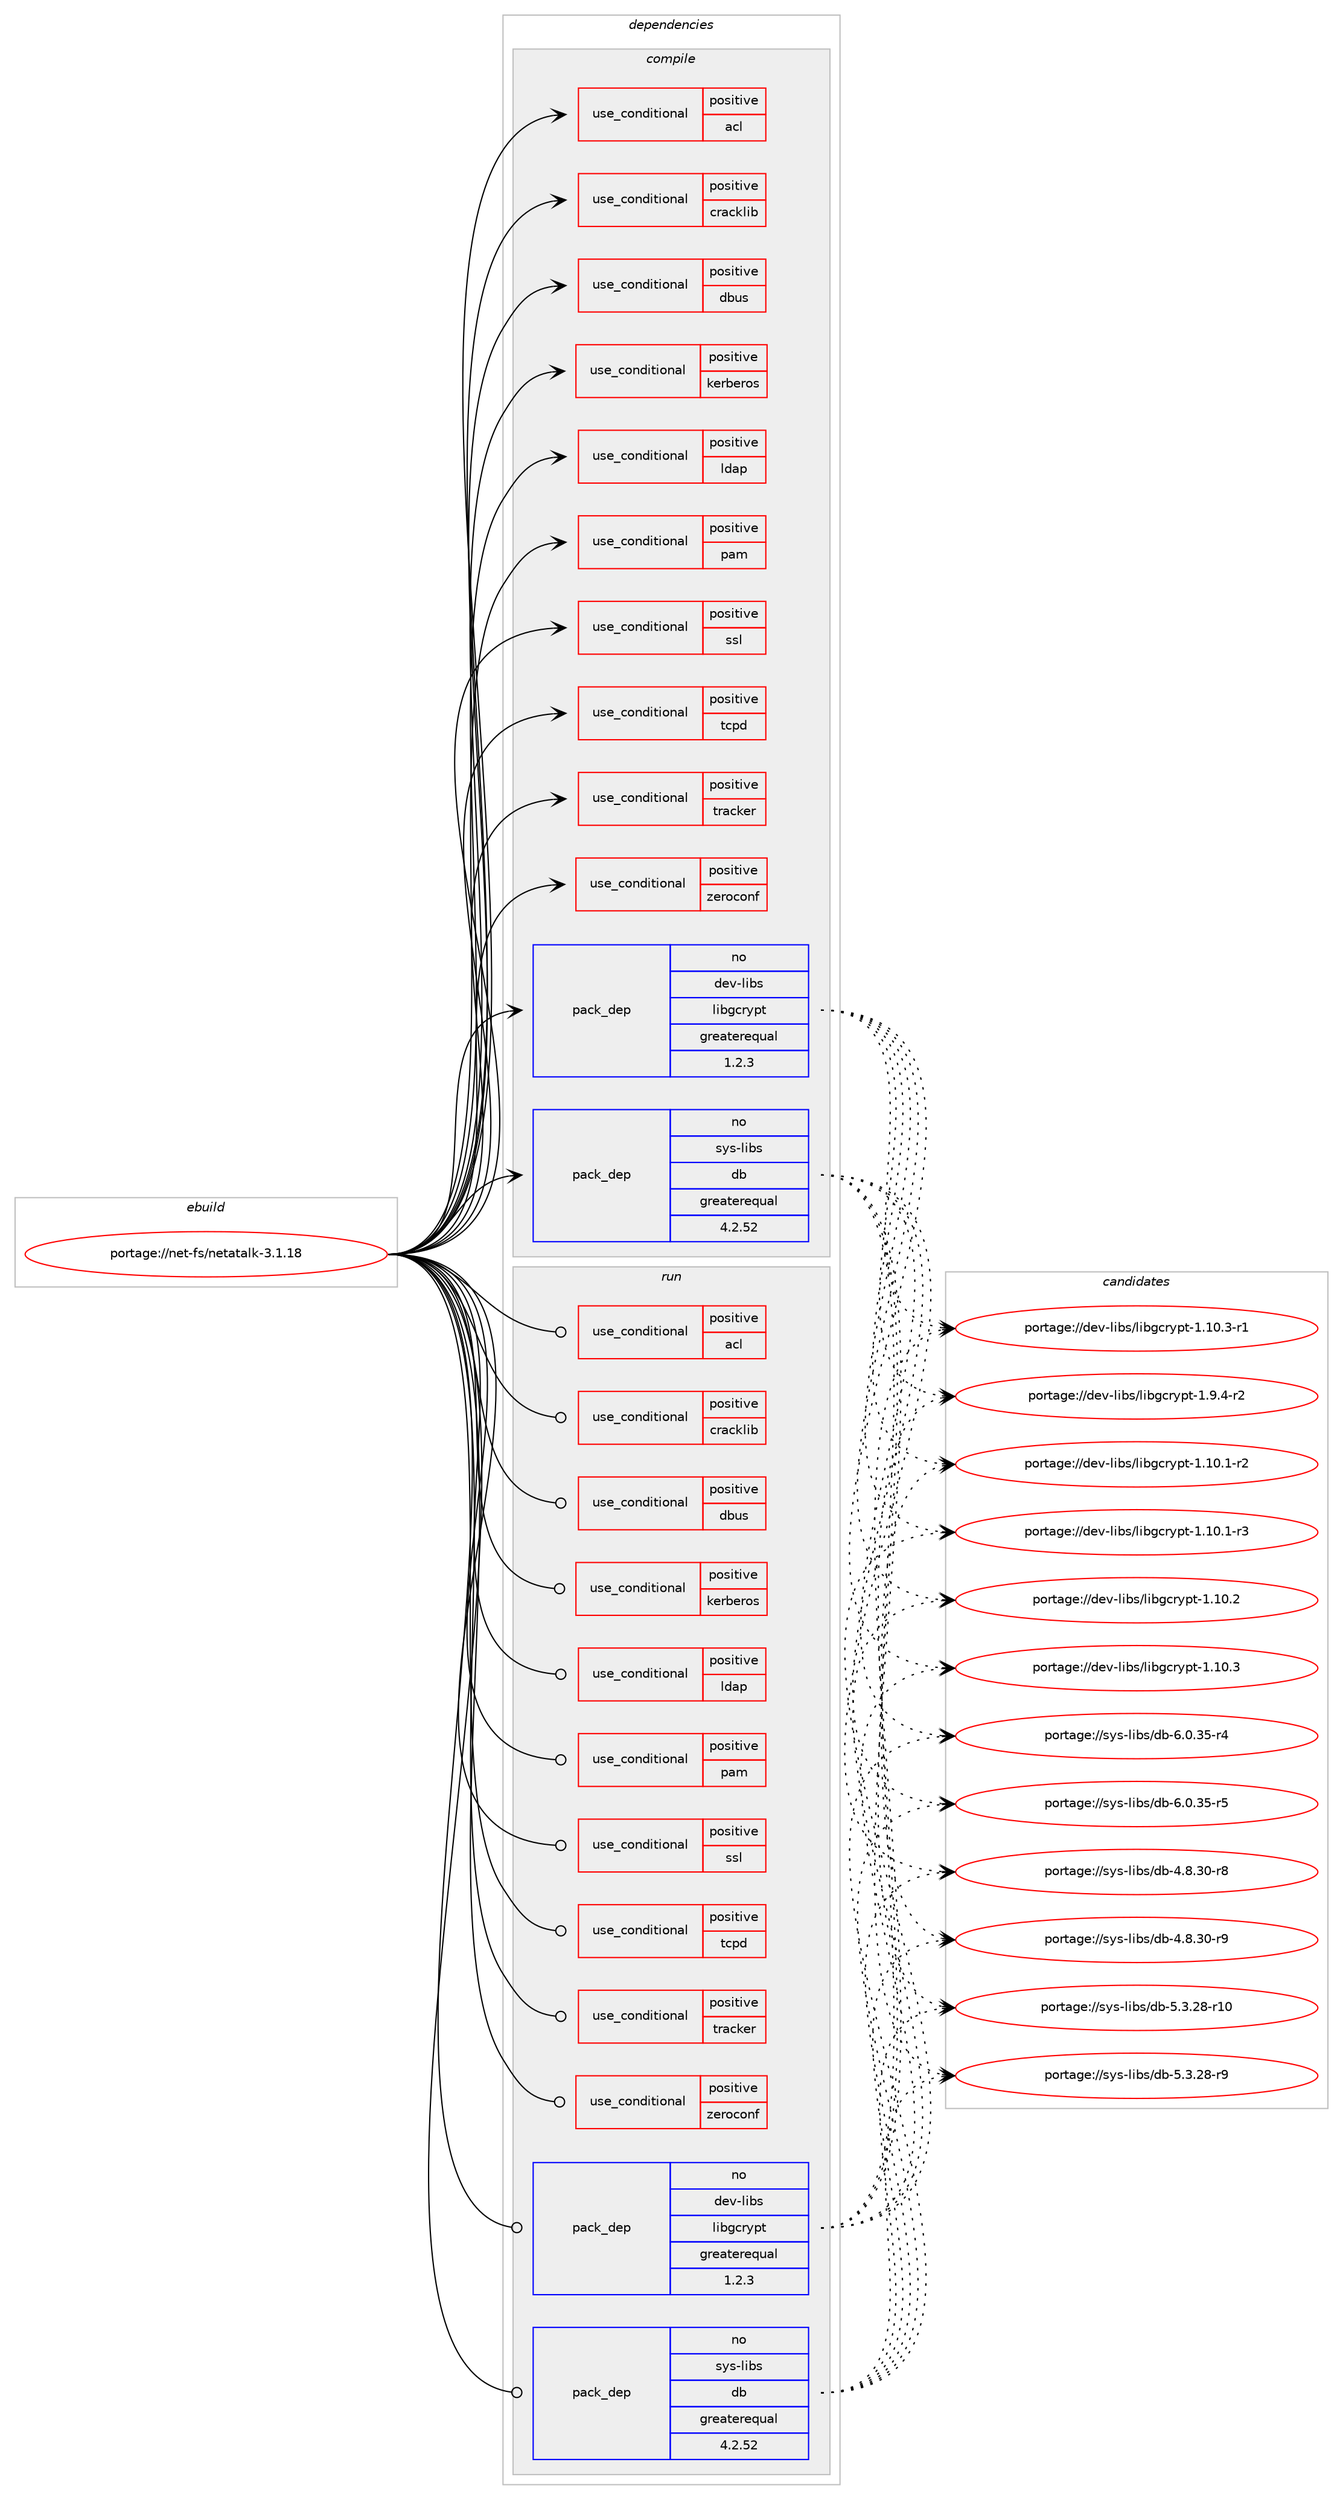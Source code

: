 digraph prolog {

# *************
# Graph options
# *************

newrank=true;
concentrate=true;
compound=true;
graph [rankdir=LR,fontname=Helvetica,fontsize=10,ranksep=1.5];#, ranksep=2.5, nodesep=0.2];
edge  [arrowhead=vee];
node  [fontname=Helvetica,fontsize=10];

# **********
# The ebuild
# **********

subgraph cluster_leftcol {
color=gray;
rank=same;
label=<<i>ebuild</i>>;
id [label="portage://net-fs/netatalk-3.1.18", color=red, width=4, href="../net-fs/netatalk-3.1.18.svg"];
}

# ****************
# The dependencies
# ****************

subgraph cluster_midcol {
color=gray;
label=<<i>dependencies</i>>;
subgraph cluster_compile {
fillcolor="#eeeeee";
style=filled;
label=<<i>compile</i>>;
subgraph cond1858 {
dependency2317 [label=<<TABLE BORDER="0" CELLBORDER="1" CELLSPACING="0" CELLPADDING="4"><TR><TD ROWSPAN="3" CELLPADDING="10">use_conditional</TD></TR><TR><TD>positive</TD></TR><TR><TD>acl</TD></TR></TABLE>>, shape=none, color=red];
# *** BEGIN UNKNOWN DEPENDENCY TYPE (TODO) ***
# dependency2317 -> package_dependency(portage://net-fs/netatalk-3.1.18,install,no,sys-apps,attr,none,[,,],[],[])
# *** END UNKNOWN DEPENDENCY TYPE (TODO) ***

# *** BEGIN UNKNOWN DEPENDENCY TYPE (TODO) ***
# dependency2317 -> package_dependency(portage://net-fs/netatalk-3.1.18,install,no,sys-apps,acl,none,[,,],[],[])
# *** END UNKNOWN DEPENDENCY TYPE (TODO) ***

}
id:e -> dependency2317:w [weight=20,style="solid",arrowhead="vee"];
subgraph cond1859 {
dependency2318 [label=<<TABLE BORDER="0" CELLBORDER="1" CELLSPACING="0" CELLPADDING="4"><TR><TD ROWSPAN="3" CELLPADDING="10">use_conditional</TD></TR><TR><TD>positive</TD></TR><TR><TD>cracklib</TD></TR></TABLE>>, shape=none, color=red];
# *** BEGIN UNKNOWN DEPENDENCY TYPE (TODO) ***
# dependency2318 -> package_dependency(portage://net-fs/netatalk-3.1.18,install,no,sys-libs,cracklib,none,[,,],[],[])
# *** END UNKNOWN DEPENDENCY TYPE (TODO) ***

}
id:e -> dependency2318:w [weight=20,style="solid",arrowhead="vee"];
subgraph cond1860 {
dependency2319 [label=<<TABLE BORDER="0" CELLBORDER="1" CELLSPACING="0" CELLPADDING="4"><TR><TD ROWSPAN="3" CELLPADDING="10">use_conditional</TD></TR><TR><TD>positive</TD></TR><TR><TD>dbus</TD></TR></TABLE>>, shape=none, color=red];
# *** BEGIN UNKNOWN DEPENDENCY TYPE (TODO) ***
# dependency2319 -> package_dependency(portage://net-fs/netatalk-3.1.18,install,no,sys-apps,dbus,none,[,,],[],[])
# *** END UNKNOWN DEPENDENCY TYPE (TODO) ***

# *** BEGIN UNKNOWN DEPENDENCY TYPE (TODO) ***
# dependency2319 -> package_dependency(portage://net-fs/netatalk-3.1.18,install,no,dev-libs,dbus-glib,none,[,,],[],[])
# *** END UNKNOWN DEPENDENCY TYPE (TODO) ***

}
id:e -> dependency2319:w [weight=20,style="solid",arrowhead="vee"];
subgraph cond1861 {
dependency2320 [label=<<TABLE BORDER="0" CELLBORDER="1" CELLSPACING="0" CELLPADDING="4"><TR><TD ROWSPAN="3" CELLPADDING="10">use_conditional</TD></TR><TR><TD>positive</TD></TR><TR><TD>kerberos</TD></TR></TABLE>>, shape=none, color=red];
# *** BEGIN UNKNOWN DEPENDENCY TYPE (TODO) ***
# dependency2320 -> package_dependency(portage://net-fs/netatalk-3.1.18,install,no,virtual,krb5,none,[,,],[],[])
# *** END UNKNOWN DEPENDENCY TYPE (TODO) ***

}
id:e -> dependency2320:w [weight=20,style="solid",arrowhead="vee"];
subgraph cond1862 {
dependency2321 [label=<<TABLE BORDER="0" CELLBORDER="1" CELLSPACING="0" CELLPADDING="4"><TR><TD ROWSPAN="3" CELLPADDING="10">use_conditional</TD></TR><TR><TD>positive</TD></TR><TR><TD>ldap</TD></TR></TABLE>>, shape=none, color=red];
# *** BEGIN UNKNOWN DEPENDENCY TYPE (TODO) ***
# dependency2321 -> package_dependency(portage://net-fs/netatalk-3.1.18,install,no,net-nds,openldap,none,[,,],any_same_slot,[])
# *** END UNKNOWN DEPENDENCY TYPE (TODO) ***

}
id:e -> dependency2321:w [weight=20,style="solid",arrowhead="vee"];
subgraph cond1863 {
dependency2322 [label=<<TABLE BORDER="0" CELLBORDER="1" CELLSPACING="0" CELLPADDING="4"><TR><TD ROWSPAN="3" CELLPADDING="10">use_conditional</TD></TR><TR><TD>positive</TD></TR><TR><TD>pam</TD></TR></TABLE>>, shape=none, color=red];
# *** BEGIN UNKNOWN DEPENDENCY TYPE (TODO) ***
# dependency2322 -> package_dependency(portage://net-fs/netatalk-3.1.18,install,no,sys-libs,pam,none,[,,],[],[])
# *** END UNKNOWN DEPENDENCY TYPE (TODO) ***

}
id:e -> dependency2322:w [weight=20,style="solid",arrowhead="vee"];
subgraph cond1864 {
dependency2323 [label=<<TABLE BORDER="0" CELLBORDER="1" CELLSPACING="0" CELLPADDING="4"><TR><TD ROWSPAN="3" CELLPADDING="10">use_conditional</TD></TR><TR><TD>positive</TD></TR><TR><TD>ssl</TD></TR></TABLE>>, shape=none, color=red];
# *** BEGIN UNKNOWN DEPENDENCY TYPE (TODO) ***
# dependency2323 -> package_dependency(portage://net-fs/netatalk-3.1.18,install,no,dev-libs,openssl,none,[,,],[slot(0),equal],[])
# *** END UNKNOWN DEPENDENCY TYPE (TODO) ***

}
id:e -> dependency2323:w [weight=20,style="solid",arrowhead="vee"];
subgraph cond1865 {
dependency2324 [label=<<TABLE BORDER="0" CELLBORDER="1" CELLSPACING="0" CELLPADDING="4"><TR><TD ROWSPAN="3" CELLPADDING="10">use_conditional</TD></TR><TR><TD>positive</TD></TR><TR><TD>tcpd</TD></TR></TABLE>>, shape=none, color=red];
# *** BEGIN UNKNOWN DEPENDENCY TYPE (TODO) ***
# dependency2324 -> package_dependency(portage://net-fs/netatalk-3.1.18,install,no,sys-apps,tcp-wrappers,none,[,,],[],[])
# *** END UNKNOWN DEPENDENCY TYPE (TODO) ***

}
id:e -> dependency2324:w [weight=20,style="solid",arrowhead="vee"];
subgraph cond1866 {
dependency2325 [label=<<TABLE BORDER="0" CELLBORDER="1" CELLSPACING="0" CELLPADDING="4"><TR><TD ROWSPAN="3" CELLPADDING="10">use_conditional</TD></TR><TR><TD>positive</TD></TR><TR><TD>tracker</TD></TR></TABLE>>, shape=none, color=red];
# *** BEGIN UNKNOWN DEPENDENCY TYPE (TODO) ***
# dependency2325 -> package_dependency(portage://net-fs/netatalk-3.1.18,install,no,app-misc,tracker,none,[,,],[slot(3),equal],[])
# *** END UNKNOWN DEPENDENCY TYPE (TODO) ***

}
id:e -> dependency2325:w [weight=20,style="solid",arrowhead="vee"];
subgraph cond1867 {
dependency2326 [label=<<TABLE BORDER="0" CELLBORDER="1" CELLSPACING="0" CELLPADDING="4"><TR><TD ROWSPAN="3" CELLPADDING="10">use_conditional</TD></TR><TR><TD>positive</TD></TR><TR><TD>zeroconf</TD></TR></TABLE>>, shape=none, color=red];
# *** BEGIN UNKNOWN DEPENDENCY TYPE (TODO) ***
# dependency2326 -> package_dependency(portage://net-fs/netatalk-3.1.18,install,no,net-dns,avahi,none,[,,],[],[use(enable(dbus),none)])
# *** END UNKNOWN DEPENDENCY TYPE (TODO) ***

}
id:e -> dependency2326:w [weight=20,style="solid",arrowhead="vee"];
# *** BEGIN UNKNOWN DEPENDENCY TYPE (TODO) ***
# id -> package_dependency(portage://net-fs/netatalk-3.1.18,install,no,dev-libs,libevent,none,[,,],any_same_slot,[])
# *** END UNKNOWN DEPENDENCY TYPE (TODO) ***

subgraph pack436 {
dependency2327 [label=<<TABLE BORDER="0" CELLBORDER="1" CELLSPACING="0" CELLPADDING="4" WIDTH="220"><TR><TD ROWSPAN="6" CELLPADDING="30">pack_dep</TD></TR><TR><TD WIDTH="110">no</TD></TR><TR><TD>dev-libs</TD></TR><TR><TD>libgcrypt</TD></TR><TR><TD>greaterequal</TD></TR><TR><TD>1.2.3</TD></TR></TABLE>>, shape=none, color=blue];
}
id:e -> dependency2327:w [weight=20,style="solid",arrowhead="vee"];
# *** BEGIN UNKNOWN DEPENDENCY TYPE (TODO) ***
# id -> package_dependency(portage://net-fs/netatalk-3.1.18,install,no,sys-apps,coreutils,none,[,,],[],[])
# *** END UNKNOWN DEPENDENCY TYPE (TODO) ***

subgraph pack437 {
dependency2328 [label=<<TABLE BORDER="0" CELLBORDER="1" CELLSPACING="0" CELLPADDING="4" WIDTH="220"><TR><TD ROWSPAN="6" CELLPADDING="30">pack_dep</TD></TR><TR><TD WIDTH="110">no</TD></TR><TR><TD>sys-libs</TD></TR><TR><TD>db</TD></TR><TR><TD>greaterequal</TD></TR><TR><TD>4.2.52</TD></TR></TABLE>>, shape=none, color=blue];
}
id:e -> dependency2328:w [weight=20,style="solid",arrowhead="vee"];
# *** BEGIN UNKNOWN DEPENDENCY TYPE (TODO) ***
# id -> package_dependency(portage://net-fs/netatalk-3.1.18,install,no,sys-libs,tdb,none,[,,],[],[])
# *** END UNKNOWN DEPENDENCY TYPE (TODO) ***

# *** BEGIN UNKNOWN DEPENDENCY TYPE (TODO) ***
# id -> package_dependency(portage://net-fs/netatalk-3.1.18,install,no,virtual,libcrypt,none,[,,],any_same_slot,[])
# *** END UNKNOWN DEPENDENCY TYPE (TODO) ***

# *** BEGIN UNKNOWN DEPENDENCY TYPE (TODO) ***
# id -> package_dependency(portage://net-fs/netatalk-3.1.18,install,weak,app-editors,yudit,none,[,,],[],[])
# *** END UNKNOWN DEPENDENCY TYPE (TODO) ***

}
subgraph cluster_compileandrun {
fillcolor="#eeeeee";
style=filled;
label=<<i>compile and run</i>>;
}
subgraph cluster_run {
fillcolor="#eeeeee";
style=filled;
label=<<i>run</i>>;
subgraph cond1868 {
dependency2329 [label=<<TABLE BORDER="0" CELLBORDER="1" CELLSPACING="0" CELLPADDING="4"><TR><TD ROWSPAN="3" CELLPADDING="10">use_conditional</TD></TR><TR><TD>positive</TD></TR><TR><TD>acl</TD></TR></TABLE>>, shape=none, color=red];
# *** BEGIN UNKNOWN DEPENDENCY TYPE (TODO) ***
# dependency2329 -> package_dependency(portage://net-fs/netatalk-3.1.18,run,no,sys-apps,attr,none,[,,],[],[])
# *** END UNKNOWN DEPENDENCY TYPE (TODO) ***

# *** BEGIN UNKNOWN DEPENDENCY TYPE (TODO) ***
# dependency2329 -> package_dependency(portage://net-fs/netatalk-3.1.18,run,no,sys-apps,acl,none,[,,],[],[])
# *** END UNKNOWN DEPENDENCY TYPE (TODO) ***

}
id:e -> dependency2329:w [weight=20,style="solid",arrowhead="odot"];
subgraph cond1869 {
dependency2330 [label=<<TABLE BORDER="0" CELLBORDER="1" CELLSPACING="0" CELLPADDING="4"><TR><TD ROWSPAN="3" CELLPADDING="10">use_conditional</TD></TR><TR><TD>positive</TD></TR><TR><TD>cracklib</TD></TR></TABLE>>, shape=none, color=red];
# *** BEGIN UNKNOWN DEPENDENCY TYPE (TODO) ***
# dependency2330 -> package_dependency(portage://net-fs/netatalk-3.1.18,run,no,sys-libs,cracklib,none,[,,],[],[])
# *** END UNKNOWN DEPENDENCY TYPE (TODO) ***

}
id:e -> dependency2330:w [weight=20,style="solid",arrowhead="odot"];
subgraph cond1870 {
dependency2331 [label=<<TABLE BORDER="0" CELLBORDER="1" CELLSPACING="0" CELLPADDING="4"><TR><TD ROWSPAN="3" CELLPADDING="10">use_conditional</TD></TR><TR><TD>positive</TD></TR><TR><TD>dbus</TD></TR></TABLE>>, shape=none, color=red];
# *** BEGIN UNKNOWN DEPENDENCY TYPE (TODO) ***
# dependency2331 -> package_dependency(portage://net-fs/netatalk-3.1.18,run,no,sys-apps,dbus,none,[,,],[],[])
# *** END UNKNOWN DEPENDENCY TYPE (TODO) ***

# *** BEGIN UNKNOWN DEPENDENCY TYPE (TODO) ***
# dependency2331 -> package_dependency(portage://net-fs/netatalk-3.1.18,run,no,dev-libs,dbus-glib,none,[,,],[],[])
# *** END UNKNOWN DEPENDENCY TYPE (TODO) ***

}
id:e -> dependency2331:w [weight=20,style="solid",arrowhead="odot"];
subgraph cond1871 {
dependency2332 [label=<<TABLE BORDER="0" CELLBORDER="1" CELLSPACING="0" CELLPADDING="4"><TR><TD ROWSPAN="3" CELLPADDING="10">use_conditional</TD></TR><TR><TD>positive</TD></TR><TR><TD>kerberos</TD></TR></TABLE>>, shape=none, color=red];
# *** BEGIN UNKNOWN DEPENDENCY TYPE (TODO) ***
# dependency2332 -> package_dependency(portage://net-fs/netatalk-3.1.18,run,no,virtual,krb5,none,[,,],[],[])
# *** END UNKNOWN DEPENDENCY TYPE (TODO) ***

}
id:e -> dependency2332:w [weight=20,style="solid",arrowhead="odot"];
subgraph cond1872 {
dependency2333 [label=<<TABLE BORDER="0" CELLBORDER="1" CELLSPACING="0" CELLPADDING="4"><TR><TD ROWSPAN="3" CELLPADDING="10">use_conditional</TD></TR><TR><TD>positive</TD></TR><TR><TD>ldap</TD></TR></TABLE>>, shape=none, color=red];
# *** BEGIN UNKNOWN DEPENDENCY TYPE (TODO) ***
# dependency2333 -> package_dependency(portage://net-fs/netatalk-3.1.18,run,no,net-nds,openldap,none,[,,],any_same_slot,[])
# *** END UNKNOWN DEPENDENCY TYPE (TODO) ***

}
id:e -> dependency2333:w [weight=20,style="solid",arrowhead="odot"];
subgraph cond1873 {
dependency2334 [label=<<TABLE BORDER="0" CELLBORDER="1" CELLSPACING="0" CELLPADDING="4"><TR><TD ROWSPAN="3" CELLPADDING="10">use_conditional</TD></TR><TR><TD>positive</TD></TR><TR><TD>pam</TD></TR></TABLE>>, shape=none, color=red];
# *** BEGIN UNKNOWN DEPENDENCY TYPE (TODO) ***
# dependency2334 -> package_dependency(portage://net-fs/netatalk-3.1.18,run,no,sys-libs,pam,none,[,,],[],[])
# *** END UNKNOWN DEPENDENCY TYPE (TODO) ***

}
id:e -> dependency2334:w [weight=20,style="solid",arrowhead="odot"];
subgraph cond1874 {
dependency2335 [label=<<TABLE BORDER="0" CELLBORDER="1" CELLSPACING="0" CELLPADDING="4"><TR><TD ROWSPAN="3" CELLPADDING="10">use_conditional</TD></TR><TR><TD>positive</TD></TR><TR><TD>ssl</TD></TR></TABLE>>, shape=none, color=red];
# *** BEGIN UNKNOWN DEPENDENCY TYPE (TODO) ***
# dependency2335 -> package_dependency(portage://net-fs/netatalk-3.1.18,run,no,dev-libs,openssl,none,[,,],[slot(0),equal],[])
# *** END UNKNOWN DEPENDENCY TYPE (TODO) ***

}
id:e -> dependency2335:w [weight=20,style="solid",arrowhead="odot"];
subgraph cond1875 {
dependency2336 [label=<<TABLE BORDER="0" CELLBORDER="1" CELLSPACING="0" CELLPADDING="4"><TR><TD ROWSPAN="3" CELLPADDING="10">use_conditional</TD></TR><TR><TD>positive</TD></TR><TR><TD>tcpd</TD></TR></TABLE>>, shape=none, color=red];
# *** BEGIN UNKNOWN DEPENDENCY TYPE (TODO) ***
# dependency2336 -> package_dependency(portage://net-fs/netatalk-3.1.18,run,no,sys-apps,tcp-wrappers,none,[,,],[],[])
# *** END UNKNOWN DEPENDENCY TYPE (TODO) ***

}
id:e -> dependency2336:w [weight=20,style="solid",arrowhead="odot"];
subgraph cond1876 {
dependency2337 [label=<<TABLE BORDER="0" CELLBORDER="1" CELLSPACING="0" CELLPADDING="4"><TR><TD ROWSPAN="3" CELLPADDING="10">use_conditional</TD></TR><TR><TD>positive</TD></TR><TR><TD>tracker</TD></TR></TABLE>>, shape=none, color=red];
# *** BEGIN UNKNOWN DEPENDENCY TYPE (TODO) ***
# dependency2337 -> package_dependency(portage://net-fs/netatalk-3.1.18,run,no,app-misc,tracker,none,[,,],[slot(3),equal],[])
# *** END UNKNOWN DEPENDENCY TYPE (TODO) ***

}
id:e -> dependency2337:w [weight=20,style="solid",arrowhead="odot"];
subgraph cond1877 {
dependency2338 [label=<<TABLE BORDER="0" CELLBORDER="1" CELLSPACING="0" CELLPADDING="4"><TR><TD ROWSPAN="3" CELLPADDING="10">use_conditional</TD></TR><TR><TD>positive</TD></TR><TR><TD>zeroconf</TD></TR></TABLE>>, shape=none, color=red];
# *** BEGIN UNKNOWN DEPENDENCY TYPE (TODO) ***
# dependency2338 -> package_dependency(portage://net-fs/netatalk-3.1.18,run,no,net-dns,avahi,none,[,,],[],[use(enable(dbus),none)])
# *** END UNKNOWN DEPENDENCY TYPE (TODO) ***

}
id:e -> dependency2338:w [weight=20,style="solid",arrowhead="odot"];
# *** BEGIN UNKNOWN DEPENDENCY TYPE (TODO) ***
# id -> package_dependency(portage://net-fs/netatalk-3.1.18,run,no,dev-libs,libevent,none,[,,],any_same_slot,[])
# *** END UNKNOWN DEPENDENCY TYPE (TODO) ***

subgraph pack438 {
dependency2339 [label=<<TABLE BORDER="0" CELLBORDER="1" CELLSPACING="0" CELLPADDING="4" WIDTH="220"><TR><TD ROWSPAN="6" CELLPADDING="30">pack_dep</TD></TR><TR><TD WIDTH="110">no</TD></TR><TR><TD>dev-libs</TD></TR><TR><TD>libgcrypt</TD></TR><TR><TD>greaterequal</TD></TR><TR><TD>1.2.3</TD></TR></TABLE>>, shape=none, color=blue];
}
id:e -> dependency2339:w [weight=20,style="solid",arrowhead="odot"];
# *** BEGIN UNKNOWN DEPENDENCY TYPE (TODO) ***
# id -> package_dependency(portage://net-fs/netatalk-3.1.18,run,no,sys-apps,coreutils,none,[,,],[],[])
# *** END UNKNOWN DEPENDENCY TYPE (TODO) ***

subgraph pack439 {
dependency2340 [label=<<TABLE BORDER="0" CELLBORDER="1" CELLSPACING="0" CELLPADDING="4" WIDTH="220"><TR><TD ROWSPAN="6" CELLPADDING="30">pack_dep</TD></TR><TR><TD WIDTH="110">no</TD></TR><TR><TD>sys-libs</TD></TR><TR><TD>db</TD></TR><TR><TD>greaterequal</TD></TR><TR><TD>4.2.52</TD></TR></TABLE>>, shape=none, color=blue];
}
id:e -> dependency2340:w [weight=20,style="solid",arrowhead="odot"];
# *** BEGIN UNKNOWN DEPENDENCY TYPE (TODO) ***
# id -> package_dependency(portage://net-fs/netatalk-3.1.18,run,no,sys-libs,tdb,none,[,,],[],[])
# *** END UNKNOWN DEPENDENCY TYPE (TODO) ***

# *** BEGIN UNKNOWN DEPENDENCY TYPE (TODO) ***
# id -> package_dependency(portage://net-fs/netatalk-3.1.18,run,no,virtual,libcrypt,none,[,,],any_same_slot,[])
# *** END UNKNOWN DEPENDENCY TYPE (TODO) ***

# *** BEGIN UNKNOWN DEPENDENCY TYPE (TODO) ***
# id -> package_dependency(portage://net-fs/netatalk-3.1.18,run,weak,app-editors,yudit,none,[,,],[],[])
# *** END UNKNOWN DEPENDENCY TYPE (TODO) ***

}
}

# **************
# The candidates
# **************

subgraph cluster_choices {
rank=same;
color=gray;
label=<<i>candidates</i>>;

subgraph choice436 {
color=black;
nodesep=1;
choice1001011184510810598115471081059810399114121112116454946494846494511450 [label="portage://dev-libs/libgcrypt-1.10.1-r2", color=red, width=4,href="../dev-libs/libgcrypt-1.10.1-r2.svg"];
choice1001011184510810598115471081059810399114121112116454946494846494511451 [label="portage://dev-libs/libgcrypt-1.10.1-r3", color=red, width=4,href="../dev-libs/libgcrypt-1.10.1-r3.svg"];
choice100101118451081059811547108105981039911412111211645494649484650 [label="portage://dev-libs/libgcrypt-1.10.2", color=red, width=4,href="../dev-libs/libgcrypt-1.10.2.svg"];
choice100101118451081059811547108105981039911412111211645494649484651 [label="portage://dev-libs/libgcrypt-1.10.3", color=red, width=4,href="../dev-libs/libgcrypt-1.10.3.svg"];
choice1001011184510810598115471081059810399114121112116454946494846514511449 [label="portage://dev-libs/libgcrypt-1.10.3-r1", color=red, width=4,href="../dev-libs/libgcrypt-1.10.3-r1.svg"];
choice10010111845108105981154710810598103991141211121164549465746524511450 [label="portage://dev-libs/libgcrypt-1.9.4-r2", color=red, width=4,href="../dev-libs/libgcrypt-1.9.4-r2.svg"];
dependency2327:e -> choice1001011184510810598115471081059810399114121112116454946494846494511450:w [style=dotted,weight="100"];
dependency2327:e -> choice1001011184510810598115471081059810399114121112116454946494846494511451:w [style=dotted,weight="100"];
dependency2327:e -> choice100101118451081059811547108105981039911412111211645494649484650:w [style=dotted,weight="100"];
dependency2327:e -> choice100101118451081059811547108105981039911412111211645494649484651:w [style=dotted,weight="100"];
dependency2327:e -> choice1001011184510810598115471081059810399114121112116454946494846514511449:w [style=dotted,weight="100"];
dependency2327:e -> choice10010111845108105981154710810598103991141211121164549465746524511450:w [style=dotted,weight="100"];
}
subgraph choice437 {
color=black;
nodesep=1;
choice11512111545108105981154710098455246564651484511456 [label="portage://sys-libs/db-4.8.30-r8", color=red, width=4,href="../sys-libs/db-4.8.30-r8.svg"];
choice11512111545108105981154710098455246564651484511457 [label="portage://sys-libs/db-4.8.30-r9", color=red, width=4,href="../sys-libs/db-4.8.30-r9.svg"];
choice1151211154510810598115471009845534651465056451144948 [label="portage://sys-libs/db-5.3.28-r10", color=red, width=4,href="../sys-libs/db-5.3.28-r10.svg"];
choice11512111545108105981154710098455346514650564511457 [label="portage://sys-libs/db-5.3.28-r9", color=red, width=4,href="../sys-libs/db-5.3.28-r9.svg"];
choice11512111545108105981154710098455446484651534511452 [label="portage://sys-libs/db-6.0.35-r4", color=red, width=4,href="../sys-libs/db-6.0.35-r4.svg"];
choice11512111545108105981154710098455446484651534511453 [label="portage://sys-libs/db-6.0.35-r5", color=red, width=4,href="../sys-libs/db-6.0.35-r5.svg"];
dependency2328:e -> choice11512111545108105981154710098455246564651484511456:w [style=dotted,weight="100"];
dependency2328:e -> choice11512111545108105981154710098455246564651484511457:w [style=dotted,weight="100"];
dependency2328:e -> choice1151211154510810598115471009845534651465056451144948:w [style=dotted,weight="100"];
dependency2328:e -> choice11512111545108105981154710098455346514650564511457:w [style=dotted,weight="100"];
dependency2328:e -> choice11512111545108105981154710098455446484651534511452:w [style=dotted,weight="100"];
dependency2328:e -> choice11512111545108105981154710098455446484651534511453:w [style=dotted,weight="100"];
}
subgraph choice438 {
color=black;
nodesep=1;
choice1001011184510810598115471081059810399114121112116454946494846494511450 [label="portage://dev-libs/libgcrypt-1.10.1-r2", color=red, width=4,href="../dev-libs/libgcrypt-1.10.1-r2.svg"];
choice1001011184510810598115471081059810399114121112116454946494846494511451 [label="portage://dev-libs/libgcrypt-1.10.1-r3", color=red, width=4,href="../dev-libs/libgcrypt-1.10.1-r3.svg"];
choice100101118451081059811547108105981039911412111211645494649484650 [label="portage://dev-libs/libgcrypt-1.10.2", color=red, width=4,href="../dev-libs/libgcrypt-1.10.2.svg"];
choice100101118451081059811547108105981039911412111211645494649484651 [label="portage://dev-libs/libgcrypt-1.10.3", color=red, width=4,href="../dev-libs/libgcrypt-1.10.3.svg"];
choice1001011184510810598115471081059810399114121112116454946494846514511449 [label="portage://dev-libs/libgcrypt-1.10.3-r1", color=red, width=4,href="../dev-libs/libgcrypt-1.10.3-r1.svg"];
choice10010111845108105981154710810598103991141211121164549465746524511450 [label="portage://dev-libs/libgcrypt-1.9.4-r2", color=red, width=4,href="../dev-libs/libgcrypt-1.9.4-r2.svg"];
dependency2339:e -> choice1001011184510810598115471081059810399114121112116454946494846494511450:w [style=dotted,weight="100"];
dependency2339:e -> choice1001011184510810598115471081059810399114121112116454946494846494511451:w [style=dotted,weight="100"];
dependency2339:e -> choice100101118451081059811547108105981039911412111211645494649484650:w [style=dotted,weight="100"];
dependency2339:e -> choice100101118451081059811547108105981039911412111211645494649484651:w [style=dotted,weight="100"];
dependency2339:e -> choice1001011184510810598115471081059810399114121112116454946494846514511449:w [style=dotted,weight="100"];
dependency2339:e -> choice10010111845108105981154710810598103991141211121164549465746524511450:w [style=dotted,weight="100"];
}
subgraph choice439 {
color=black;
nodesep=1;
choice11512111545108105981154710098455246564651484511456 [label="portage://sys-libs/db-4.8.30-r8", color=red, width=4,href="../sys-libs/db-4.8.30-r8.svg"];
choice11512111545108105981154710098455246564651484511457 [label="portage://sys-libs/db-4.8.30-r9", color=red, width=4,href="../sys-libs/db-4.8.30-r9.svg"];
choice1151211154510810598115471009845534651465056451144948 [label="portage://sys-libs/db-5.3.28-r10", color=red, width=4,href="../sys-libs/db-5.3.28-r10.svg"];
choice11512111545108105981154710098455346514650564511457 [label="portage://sys-libs/db-5.3.28-r9", color=red, width=4,href="../sys-libs/db-5.3.28-r9.svg"];
choice11512111545108105981154710098455446484651534511452 [label="portage://sys-libs/db-6.0.35-r4", color=red, width=4,href="../sys-libs/db-6.0.35-r4.svg"];
choice11512111545108105981154710098455446484651534511453 [label="portage://sys-libs/db-6.0.35-r5", color=red, width=4,href="../sys-libs/db-6.0.35-r5.svg"];
dependency2340:e -> choice11512111545108105981154710098455246564651484511456:w [style=dotted,weight="100"];
dependency2340:e -> choice11512111545108105981154710098455246564651484511457:w [style=dotted,weight="100"];
dependency2340:e -> choice1151211154510810598115471009845534651465056451144948:w [style=dotted,weight="100"];
dependency2340:e -> choice11512111545108105981154710098455346514650564511457:w [style=dotted,weight="100"];
dependency2340:e -> choice11512111545108105981154710098455446484651534511452:w [style=dotted,weight="100"];
dependency2340:e -> choice11512111545108105981154710098455446484651534511453:w [style=dotted,weight="100"];
}
}

}
